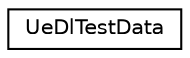 digraph "Graphical Class Hierarchy"
{
 // LATEX_PDF_SIZE
  edge [fontname="Helvetica",fontsize="10",labelfontname="Helvetica",labelfontsize="10"];
  node [fontname="Helvetica",fontsize="10",shape=record];
  rankdir="LR";
  Node0 [label="UeDlTestData",height=0.2,width=0.4,color="black", fillcolor="white", style="filled",URL="$struct_ue_dl_test_data.html",tooltip="Custom structure for testing UE downlink data."];
}
